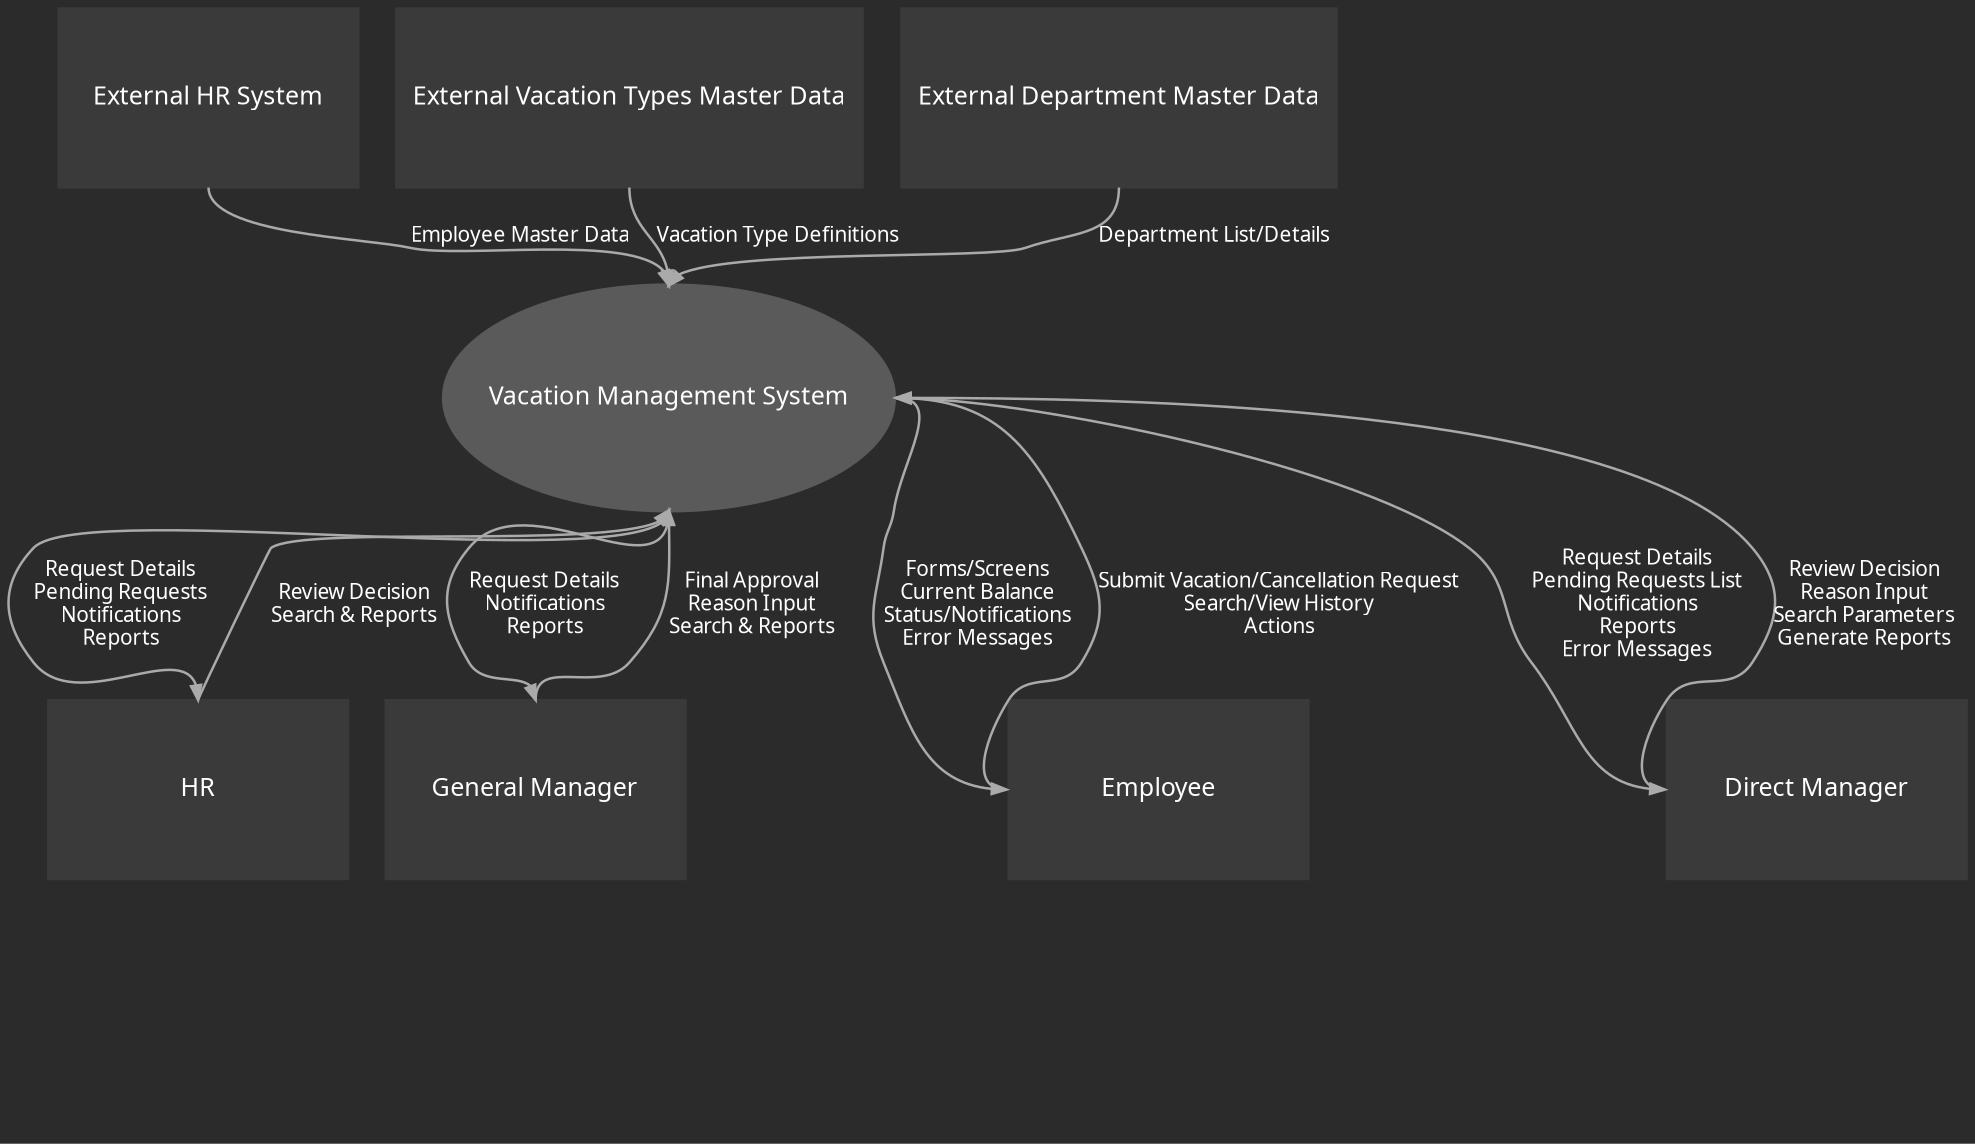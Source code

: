 digraph VacationManagementSystem {
    // Global settings
    bgcolor="#2B2B2B"; // dark gray background
    node [shape=box, style=filled, color="#3A3A3A", fontcolor="#FFFFFF", fontsize=12, fontname="Segoe UI", width=2, height=1.2];
    edge [color="#AAAAAA", fontcolor="#FFFFFF", fontsize=10, fontname="Segoe UI", arrowsize=0.7, penwidth=1.2];
    splines=true;
    overlap=false;

    // Central system
    VMS [label="Vacation Management System", shape=ellipse, color="#5A5A5A", fontcolor="#FFFFFF", style=filled, penwidth=2, width=3, height=1.5];

    // External actors
    Employee [label="Employee"];
    DirectManager [label="Direct Manager"];
    HR [label="HR"];
    GeneralManager [label="General Manager"];
    ExtHRSystem [label="External HR System"];
    ExtDeptMaster [label="External Department Master Data"];
    ExtVacationTypes [label="External Vacation Types Master Data"];

    // Positioning clusters
    { rank=same; Employee; DirectManager; }        // Left side
    { rank=same; HR; GeneralManager; }            // Top side
    { rank=same; ExtHRSystem; ExtDeptMaster; ExtVacationTypes; }  // Bottom side

    // Outgoing first, incoming second
    // Employee
    Employee -> VMS [label="Submit Vacation/Cancellation Request\nSearch/View History\nActions", tailport=w, headport=e];
    VMS -> Employee [label="Forms/Screens\nCurrent Balance\nStatus/Notifications\nError Messages", tailport=e, headport=w];

    // Direct Manager
    DirectManager -> VMS [label="Review Decision\nReason Input\nSearch Parameters\nGenerate Reports", tailport=w, headport=e];
    VMS -> DirectManager [label="Request Details\nPending Requests List\nNotifications\nReports\nError Messages", tailport=e, headport=w];

    // HR
    HR -> VMS [label="Review Decision\nSearch & Reports", tailport=n, headport=s];
    VMS -> HR [label="Request Details\nPending Requests\nNotifications\nReports", tailport=s, headport=n];

    // General Manager
    GeneralManager -> VMS [label="Final Approval\nReason Input\nSearch & Reports", tailport=n, headport=s];
    VMS -> GeneralManager [label="Request Details\nNotifications\nReports", tailport=s, headport=n];

    // External Systems (mostly incoming data)
    ExtHRSystem -> VMS [label="Employee Master Data", tailport=s, headport=n];
    ExtDeptMaster -> VMS [label="Department List/Details", tailport=s, headport=n];
    ExtVacationTypes -> VMS [label="Vacation Type Definitions", tailport=s, headport=n];

    // Optional: invisible nodes for better spacing
    invis_top [style=invis, width=2];
    invis_bottom [style=invis, width=2];
    HR -> invis_top [style=invis];
    GeneralManager -> invis_top [style=invis];
    ExtHRSystem -> invis_bottom [style=invis];
    ExtDeptMaster -> invis_bottom [style=invis];
    ExtVacationTypes -> invis_bottom [style=invis];
}
